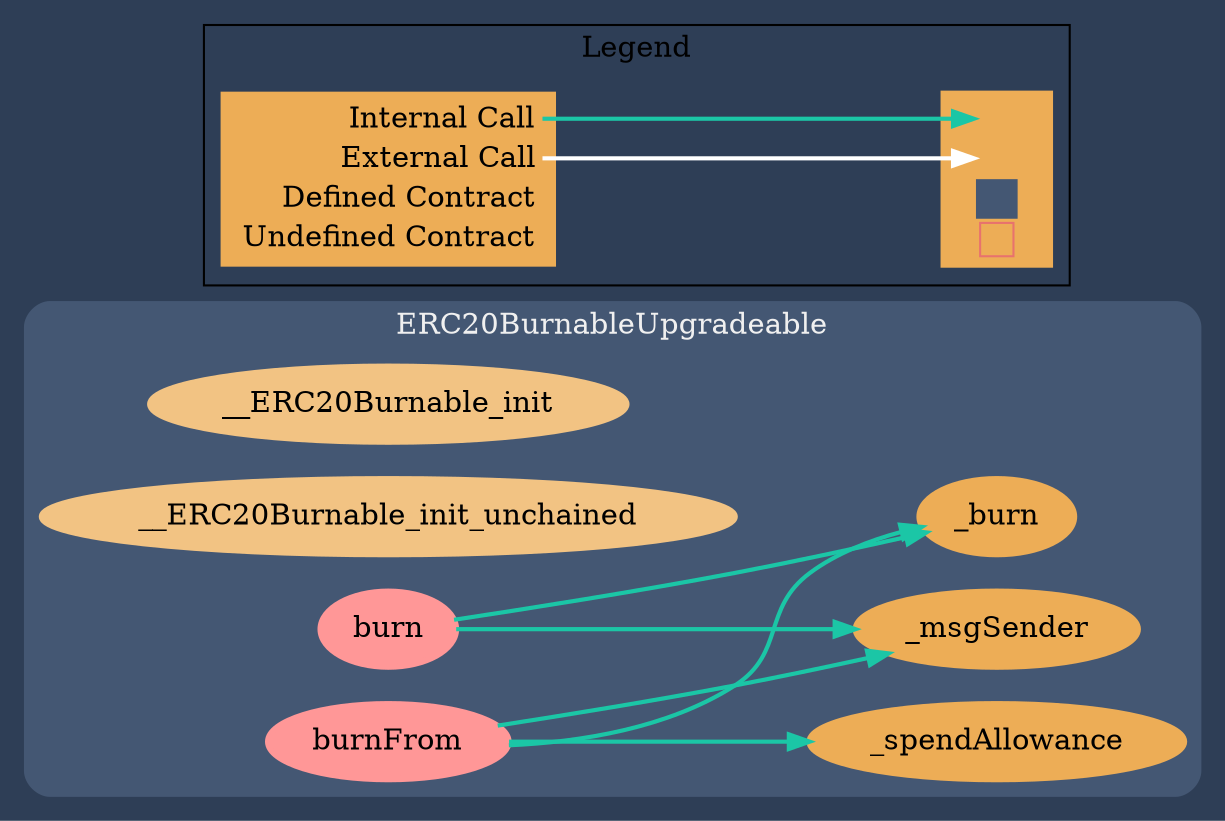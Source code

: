 digraph G {
  graph [ ratio = "auto", page = "100", compound =true, bgcolor = "#2e3e56" ];
  node [ style = "filled", fillcolor = "#edad56", color = "#edad56", penwidth =3 ];
  edge [ color = "#fcfcfc", penwidth =2, fontname = "helvetica Neue Ultra Light" ];
subgraph "clusterERC20BurnableUpgradeable" {
  graph [ label = "ERC20BurnableUpgradeable", color = "#445773", fontcolor = "#f0f0f0", style = "rounded", bgcolor = "#445773" ];
  "ERC20BurnableUpgradeable.__ERC20Burnable_init" [ label = "__ERC20Burnable_init", color = "#f2c383", fillcolor = "#f2c383" ];
  "ERC20BurnableUpgradeable.__ERC20Burnable_init_unchained" [ label = "__ERC20Burnable_init_unchained", color = "#f2c383", fillcolor = "#f2c383" ];
  "ERC20BurnableUpgradeable.burn" [ label = "burn", color = "#FF9797", fillcolor = "#FF9797" ];
  "ERC20BurnableUpgradeable.burnFrom" [ label = "burnFrom", color = "#FF9797", fillcolor = "#FF9797" ];
  "ERC20BurnableUpgradeable._burn" [ label = "_burn" ];
  "ERC20BurnableUpgradeable._msgSender" [ label = "_msgSender" ];
  "ERC20BurnableUpgradeable._spendAllowance" [ label = "_spendAllowance" ];
}

  "ERC20BurnableUpgradeable.burn";
  "ERC20BurnableUpgradeable._burn";
  "ERC20BurnableUpgradeable._msgSender";
  "ERC20BurnableUpgradeable.burnFrom";
  "ERC20BurnableUpgradeable._spendAllowance";
  "ERC20BurnableUpgradeable.burn" -> "ERC20BurnableUpgradeable._burn" [ color = "#1bc6a6" ];
  "ERC20BurnableUpgradeable.burn" -> "ERC20BurnableUpgradeable._msgSender" [ color = "#1bc6a6" ];
  "ERC20BurnableUpgradeable.burnFrom" -> "ERC20BurnableUpgradeable._spendAllowance" [ color = "#1bc6a6" ];
  "ERC20BurnableUpgradeable.burnFrom" -> "ERC20BurnableUpgradeable._msgSender" [ color = "#1bc6a6" ];
  "ERC20BurnableUpgradeable.burnFrom" -> "ERC20BurnableUpgradeable._burn" [ color = "#1bc6a6" ];


rankdir=LR
node [shape=plaintext]
subgraph cluster_01 { 
label = "Legend";
key [label=<<table border="0" cellpadding="2" cellspacing="0" cellborder="0">
  <tr><td align="right" port="i1">Internal Call</td></tr>
  <tr><td align="right" port="i2">External Call</td></tr>
  <tr><td align="right" port="i3">Defined Contract</td></tr>
  <tr><td align="right" port="i4">Undefined Contract</td></tr>
  </table>>]
key2 [label=<<table border="0" cellpadding="2" cellspacing="0" cellborder="0">
  <tr><td port="i1">&nbsp;&nbsp;&nbsp;</td></tr>
  <tr><td port="i2">&nbsp;&nbsp;&nbsp;</td></tr>
  <tr><td port="i3" bgcolor="#445773">&nbsp;&nbsp;&nbsp;</td></tr>
  <tr><td port="i4">
    <table border="1" cellborder="0" cellspacing="0" cellpadding="7" color="#e8726d">
      <tr>
       <td></td>
      </tr>
     </table>
  </td></tr>
  </table>>]
key:i1:e -> key2:i1:w [color="#1bc6a6"]
key:i2:e -> key2:i2:w [color="white"]
}
}
